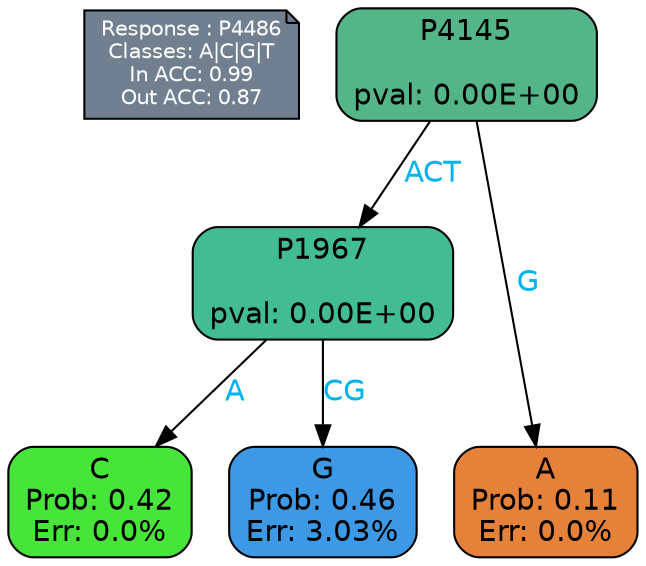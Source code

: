 digraph Tree {
node [shape=box, style="filled, rounded", color="black", fontname=helvetica] ;
graph [ranksep=equally, splines=polylines, bgcolor=transparent, dpi=600] ;
edge [fontname=helvetica] ;
LEGEND [label="Response : P4486
Classes: A|C|G|T
In ACC: 0.99
Out ACC: 0.87
",shape=note,align=left,style=filled,fillcolor="slategray",fontcolor="white",fontsize=10];1 [label="P4145

pval: 0.00E+00", fillcolor="#54b688"] ;
2 [label="P1967

pval: 0.00E+00", fillcolor="#42bd93"] ;
3 [label="C
Prob: 0.42
Err: 0.0%", fillcolor="#47e539"] ;
4 [label="G
Prob: 0.46
Err: 3.03%", fillcolor="#3d99e5"] ;
5 [label="A
Prob: 0.11
Err: 0.0%", fillcolor="#e58139"] ;
1 -> 2 [label="ACT",fontcolor=deepskyblue2] ;
1 -> 5 [label="G",fontcolor=deepskyblue2] ;
2 -> 3 [label="A",fontcolor=deepskyblue2] ;
2 -> 4 [label="CG",fontcolor=deepskyblue2] ;
{rank = same; 3;4;5;}{rank = same; LEGEND;1;}}